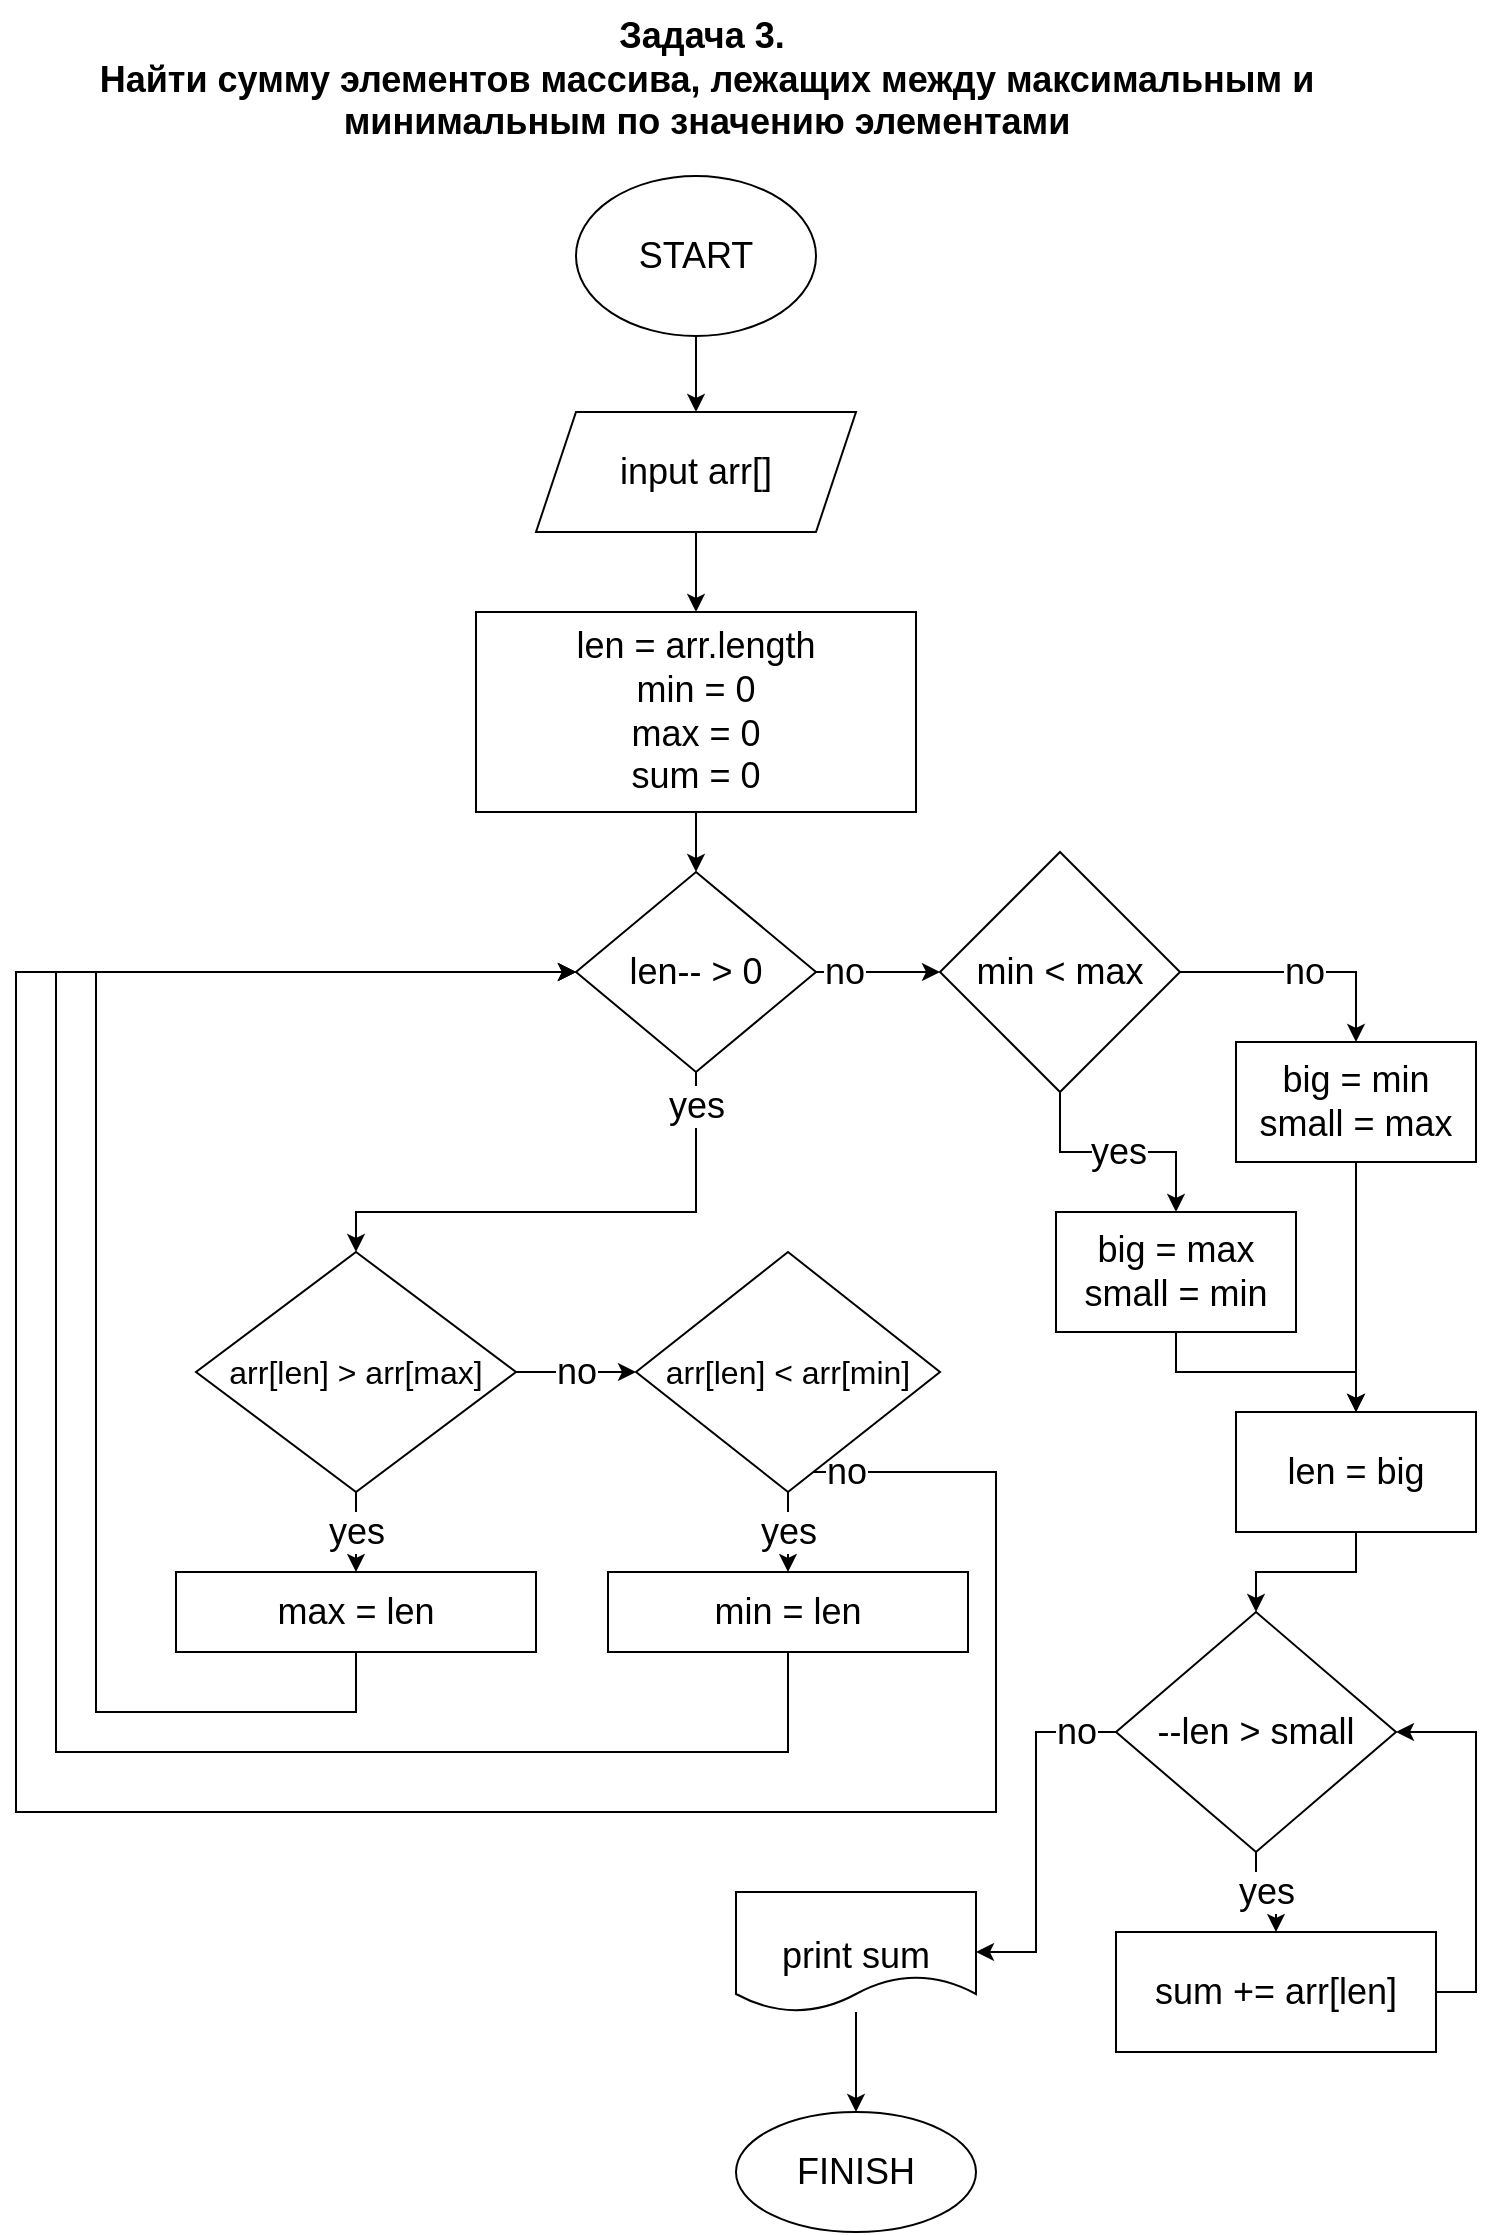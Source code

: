 <mxfile version="20.6.0" type="device"><diagram id="DhjvVP1-rlP5nQmRbzlB" name="Страница 1"><mxGraphModel dx="1422" dy="705" grid="1" gridSize="10" guides="1" tooltips="1" connect="1" arrows="1" fold="1" page="1" pageScale="1" pageWidth="827" pageHeight="1169" math="0" shadow="0"><root><mxCell id="0"/><mxCell id="1" parent="0"/><mxCell id="yGPziGQ8bmOoiCUar7dU-1" value="&lt;span class=&quot;fontstyle0&quot; style=&quot;font-size: 18px;&quot;&gt;Задача 3.&amp;nbsp;&lt;/span&gt;&lt;br/&gt;&lt;span class=&quot;fontstyle0&quot;&gt;Найти сумму элементов массива, лежащих между максимальным и&lt;br&gt;минимальным по значению элементами&lt;/span&gt; &lt;br/&gt;" style="text;html=1;align=center;verticalAlign=middle;resizable=0;points=[];autosize=1;strokeColor=none;fillColor=none;fontSize=18;fontStyle=1" parent="1" vertex="1"><mxGeometry x="90" y="4" width="630" height="80" as="geometry"/></mxCell><mxCell id="yGPziGQ8bmOoiCUar7dU-4" value="" style="edgeStyle=orthogonalEdgeStyle;rounded=0;orthogonalLoop=1;jettySize=auto;html=1;fontSize=18;" parent="1" source="yGPziGQ8bmOoiCUar7dU-2" target="yGPziGQ8bmOoiCUar7dU-3" edge="1"><mxGeometry relative="1" as="geometry"/></mxCell><mxCell id="yGPziGQ8bmOoiCUar7dU-2" value="START" style="ellipse;whiteSpace=wrap;html=1;fontSize=18;" parent="1" vertex="1"><mxGeometry x="340" y="92" width="120" height="80" as="geometry"/></mxCell><mxCell id="yGPziGQ8bmOoiCUar7dU-7" value="" style="edgeStyle=orthogonalEdgeStyle;rounded=0;orthogonalLoop=1;jettySize=auto;html=1;fontSize=18;" parent="1" source="yGPziGQ8bmOoiCUar7dU-3" target="yGPziGQ8bmOoiCUar7dU-5" edge="1"><mxGeometry relative="1" as="geometry"/></mxCell><mxCell id="yGPziGQ8bmOoiCUar7dU-3" value="input arr[]" style="shape=parallelogram;perimeter=parallelogramPerimeter;whiteSpace=wrap;html=1;fixedSize=1;fontSize=18;" parent="1" vertex="1"><mxGeometry x="320" y="210" width="160" height="60" as="geometry"/></mxCell><mxCell id="yGPziGQ8bmOoiCUar7dU-42" value="" style="edgeStyle=orthogonalEdgeStyle;rounded=0;orthogonalLoop=1;jettySize=auto;html=1;fontSize=18;" parent="1" source="yGPziGQ8bmOoiCUar7dU-5" target="yGPziGQ8bmOoiCUar7dU-9" edge="1"><mxGeometry relative="1" as="geometry"/></mxCell><mxCell id="yGPziGQ8bmOoiCUar7dU-5" value="len = arr.length&lt;br&gt;min = 0&lt;br&gt;max = 0&lt;br&gt;sum = 0" style="whiteSpace=wrap;html=1;fontSize=18;" parent="1" vertex="1"><mxGeometry x="290" y="310" width="220" height="100" as="geometry"/></mxCell><mxCell id="yGPziGQ8bmOoiCUar7dU-44" value="yes" style="edgeStyle=orthogonalEdgeStyle;rounded=0;orthogonalLoop=1;jettySize=auto;html=1;fontSize=18;entryX=0.5;entryY=0;entryDx=0;entryDy=0;" parent="1" source="yGPziGQ8bmOoiCUar7dU-9" target="yGPziGQ8bmOoiCUar7dU-14" edge="1"><mxGeometry x="-0.871" relative="1" as="geometry"><mxPoint as="offset"/><mxPoint x="400" y="580" as="targetPoint"/><Array as="points"><mxPoint x="400" y="610"/><mxPoint x="230" y="610"/></Array></mxGeometry></mxCell><mxCell id="tpRyZUEvl3AQD52dDHB1-18" value="no" style="edgeStyle=orthogonalEdgeStyle;rounded=0;orthogonalLoop=1;jettySize=auto;html=1;fontSize=18;entryX=0;entryY=0.5;entryDx=0;entryDy=0;" parent="1" source="yGPziGQ8bmOoiCUar7dU-9" target="mxPgLF7fQhsiuThReN_i-6" edge="1"><mxGeometry x="-0.556" relative="1" as="geometry"><mxPoint as="offset"/><mxPoint x="550" y="490" as="targetPoint"/></mxGeometry></mxCell><mxCell id="yGPziGQ8bmOoiCUar7dU-9" value="len-- &amp;gt; 0" style="rhombus;whiteSpace=wrap;html=1;fontSize=18;" parent="1" vertex="1"><mxGeometry x="340" y="440" width="120" height="100" as="geometry"/></mxCell><mxCell id="yGPziGQ8bmOoiCUar7dU-30" value="yes" style="edgeStyle=orthogonalEdgeStyle;rounded=0;orthogonalLoop=1;jettySize=auto;html=1;fontSize=18;" parent="1" source="yGPziGQ8bmOoiCUar7dU-14" target="yGPziGQ8bmOoiCUar7dU-29" edge="1"><mxGeometry relative="1" as="geometry"/></mxCell><mxCell id="yGPziGQ8bmOoiCUar7dU-47" value="no" style="edgeStyle=orthogonalEdgeStyle;rounded=0;orthogonalLoop=1;jettySize=auto;html=1;fontSize=18;" parent="1" source="yGPziGQ8bmOoiCUar7dU-14" target="yGPziGQ8bmOoiCUar7dU-46" edge="1"><mxGeometry relative="1" as="geometry"/></mxCell><mxCell id="yGPziGQ8bmOoiCUar7dU-14" value="arr[len]&amp;nbsp;&amp;gt; arr[max]" style="rhombus;whiteSpace=wrap;html=1;fontSize=16;" parent="1" vertex="1"><mxGeometry x="150" y="630" width="160" height="120" as="geometry"/></mxCell><mxCell id="yGPziGQ8bmOoiCUar7dU-26" style="edgeStyle=orthogonalEdgeStyle;rounded=0;orthogonalLoop=1;jettySize=auto;html=1;entryX=0.5;entryY=0;entryDx=0;entryDy=0;fontSize=18;" parent="1" source="yGPziGQ8bmOoiCUar7dU-17" target="yGPziGQ8bmOoiCUar7dU-24" edge="1"><mxGeometry relative="1" as="geometry"/></mxCell><mxCell id="yGPziGQ8bmOoiCUar7dU-17" value="&lt;br&gt;print sum" style="shape=document;whiteSpace=wrap;html=1;boundedLbl=1;fontSize=18;" parent="1" vertex="1"><mxGeometry x="420" y="950" width="120" height="60" as="geometry"/></mxCell><mxCell id="yGPziGQ8bmOoiCUar7dU-24" value="FINISH" style="ellipse;whiteSpace=wrap;html=1;fontSize=18;" parent="1" vertex="1"><mxGeometry x="420" y="1060" width="120" height="60" as="geometry"/></mxCell><mxCell id="mxPgLF7fQhsiuThReN_i-5" style="edgeStyle=orthogonalEdgeStyle;rounded=0;orthogonalLoop=1;jettySize=auto;html=1;entryX=0;entryY=0.5;entryDx=0;entryDy=0;" edge="1" parent="1" source="yGPziGQ8bmOoiCUar7dU-29" target="yGPziGQ8bmOoiCUar7dU-9"><mxGeometry relative="1" as="geometry"><Array as="points"><mxPoint x="100" y="860"/><mxPoint x="100" y="490"/></Array></mxGeometry></mxCell><mxCell id="yGPziGQ8bmOoiCUar7dU-29" value="max = len" style="whiteSpace=wrap;html=1;fontSize=18;" parent="1" vertex="1"><mxGeometry x="140" y="790" width="180" height="40" as="geometry"/></mxCell><mxCell id="yGPziGQ8bmOoiCUar7dU-49" value="yes" style="edgeStyle=orthogonalEdgeStyle;rounded=0;orthogonalLoop=1;jettySize=auto;html=1;fontSize=18;" parent="1" source="yGPziGQ8bmOoiCUar7dU-46" target="yGPziGQ8bmOoiCUar7dU-48" edge="1"><mxGeometry relative="1" as="geometry"/></mxCell><mxCell id="mxPgLF7fQhsiuThReN_i-1" value="no" style="edgeStyle=orthogonalEdgeStyle;rounded=0;orthogonalLoop=1;jettySize=auto;html=1;entryX=0;entryY=0.5;entryDx=0;entryDy=0;fontSize=18;" edge="1" parent="1" source="yGPziGQ8bmOoiCUar7dU-46" target="yGPziGQ8bmOoiCUar7dU-9"><mxGeometry x="-0.977" relative="1" as="geometry"><Array as="points"><mxPoint x="550" y="740"/><mxPoint x="550" y="910"/><mxPoint x="60" y="910"/><mxPoint x="60" y="490"/></Array><mxPoint as="offset"/></mxGeometry></mxCell><mxCell id="yGPziGQ8bmOoiCUar7dU-46" value="arr[len] &amp;lt; arr[min]" style="rhombus;whiteSpace=wrap;html=1;fontSize=16;" parent="1" vertex="1"><mxGeometry x="370" y="630" width="152" height="120" as="geometry"/></mxCell><mxCell id="mxPgLF7fQhsiuThReN_i-4" style="edgeStyle=orthogonalEdgeStyle;rounded=0;orthogonalLoop=1;jettySize=auto;html=1;entryX=0;entryY=0.5;entryDx=0;entryDy=0;" edge="1" parent="1" source="yGPziGQ8bmOoiCUar7dU-48" target="yGPziGQ8bmOoiCUar7dU-9"><mxGeometry relative="1" as="geometry"><Array as="points"><mxPoint x="446" y="880"/><mxPoint x="80" y="880"/><mxPoint x="80" y="490"/></Array></mxGeometry></mxCell><mxCell id="yGPziGQ8bmOoiCUar7dU-48" value="min = len" style="whiteSpace=wrap;html=1;fontSize=18;" parent="1" vertex="1"><mxGeometry x="356" y="790" width="180" height="40" as="geometry"/></mxCell><mxCell id="mxPgLF7fQhsiuThReN_i-8" value="yes" style="edgeStyle=orthogonalEdgeStyle;rounded=0;orthogonalLoop=1;jettySize=auto;html=1;fontSize=18;" edge="1" parent="1" source="mxPgLF7fQhsiuThReN_i-6" target="mxPgLF7fQhsiuThReN_i-7"><mxGeometry relative="1" as="geometry"/></mxCell><mxCell id="mxPgLF7fQhsiuThReN_i-12" value="no" style="edgeStyle=orthogonalEdgeStyle;rounded=0;orthogonalLoop=1;jettySize=auto;html=1;entryX=0.5;entryY=0;entryDx=0;entryDy=0;fontSize=18;" edge="1" parent="1" source="mxPgLF7fQhsiuThReN_i-6" target="mxPgLF7fQhsiuThReN_i-9"><mxGeometry relative="1" as="geometry"/></mxCell><mxCell id="mxPgLF7fQhsiuThReN_i-6" value="min &amp;lt; max" style="rhombus;whiteSpace=wrap;html=1;fontSize=18;" vertex="1" parent="1"><mxGeometry x="522" y="430" width="120" height="120" as="geometry"/></mxCell><mxCell id="mxPgLF7fQhsiuThReN_i-15" style="edgeStyle=orthogonalEdgeStyle;rounded=0;orthogonalLoop=1;jettySize=auto;html=1;entryX=0.5;entryY=0;entryDx=0;entryDy=0;fontSize=18;" edge="1" parent="1" source="mxPgLF7fQhsiuThReN_i-7" target="mxPgLF7fQhsiuThReN_i-13"><mxGeometry relative="1" as="geometry"/></mxCell><mxCell id="mxPgLF7fQhsiuThReN_i-7" value="big = max&lt;br&gt;small = min" style="whiteSpace=wrap;html=1;fontSize=18;" vertex="1" parent="1"><mxGeometry x="580" y="610" width="120" height="60" as="geometry"/></mxCell><mxCell id="mxPgLF7fQhsiuThReN_i-14" style="edgeStyle=orthogonalEdgeStyle;rounded=0;orthogonalLoop=1;jettySize=auto;html=1;entryX=0.5;entryY=0;entryDx=0;entryDy=0;fontSize=18;" edge="1" parent="1" source="mxPgLF7fQhsiuThReN_i-9" target="mxPgLF7fQhsiuThReN_i-13"><mxGeometry relative="1" as="geometry"/></mxCell><mxCell id="mxPgLF7fQhsiuThReN_i-9" value="big = min&lt;br&gt;small = max" style="whiteSpace=wrap;html=1;fontSize=18;" vertex="1" parent="1"><mxGeometry x="670" y="525" width="120" height="60" as="geometry"/></mxCell><mxCell id="mxPgLF7fQhsiuThReN_i-17" value="" style="edgeStyle=orthogonalEdgeStyle;rounded=0;orthogonalLoop=1;jettySize=auto;html=1;fontSize=18;" edge="1" parent="1" source="mxPgLF7fQhsiuThReN_i-13" target="mxPgLF7fQhsiuThReN_i-16"><mxGeometry relative="1" as="geometry"/></mxCell><mxCell id="mxPgLF7fQhsiuThReN_i-13" value="len = big" style="whiteSpace=wrap;html=1;fontSize=18;" vertex="1" parent="1"><mxGeometry x="670" y="710" width="120" height="60" as="geometry"/></mxCell><mxCell id="mxPgLF7fQhsiuThReN_i-19" value="yes" style="edgeStyle=orthogonalEdgeStyle;rounded=0;orthogonalLoop=1;jettySize=auto;html=1;fontSize=18;" edge="1" parent="1" source="mxPgLF7fQhsiuThReN_i-16" target="mxPgLF7fQhsiuThReN_i-18"><mxGeometry relative="1" as="geometry"/></mxCell><mxCell id="mxPgLF7fQhsiuThReN_i-23" value="no" style="edgeStyle=orthogonalEdgeStyle;rounded=0;orthogonalLoop=1;jettySize=auto;html=1;entryX=1;entryY=0.5;entryDx=0;entryDy=0;fontSize=18;" edge="1" parent="1" source="mxPgLF7fQhsiuThReN_i-16" target="yGPziGQ8bmOoiCUar7dU-17"><mxGeometry x="-0.778" relative="1" as="geometry"><Array as="points"><mxPoint x="570" y="870"/><mxPoint x="570" y="980"/></Array><mxPoint as="offset"/></mxGeometry></mxCell><mxCell id="mxPgLF7fQhsiuThReN_i-16" value="--len &amp;gt; small" style="rhombus;whiteSpace=wrap;html=1;fontSize=18;" vertex="1" parent="1"><mxGeometry x="610" y="810" width="140" height="120" as="geometry"/></mxCell><mxCell id="mxPgLF7fQhsiuThReN_i-22" style="edgeStyle=orthogonalEdgeStyle;rounded=0;orthogonalLoop=1;jettySize=auto;html=1;entryX=1;entryY=0.5;entryDx=0;entryDy=0;fontSize=18;" edge="1" parent="1" source="mxPgLF7fQhsiuThReN_i-18" target="mxPgLF7fQhsiuThReN_i-16"><mxGeometry relative="1" as="geometry"><Array as="points"><mxPoint x="790" y="1000"/><mxPoint x="790" y="870"/></Array></mxGeometry></mxCell><mxCell id="mxPgLF7fQhsiuThReN_i-18" value="sum += arr[len]" style="whiteSpace=wrap;html=1;fontSize=18;" vertex="1" parent="1"><mxGeometry x="610" y="970" width="160" height="60" as="geometry"/></mxCell></root></mxGraphModel></diagram></mxfile>